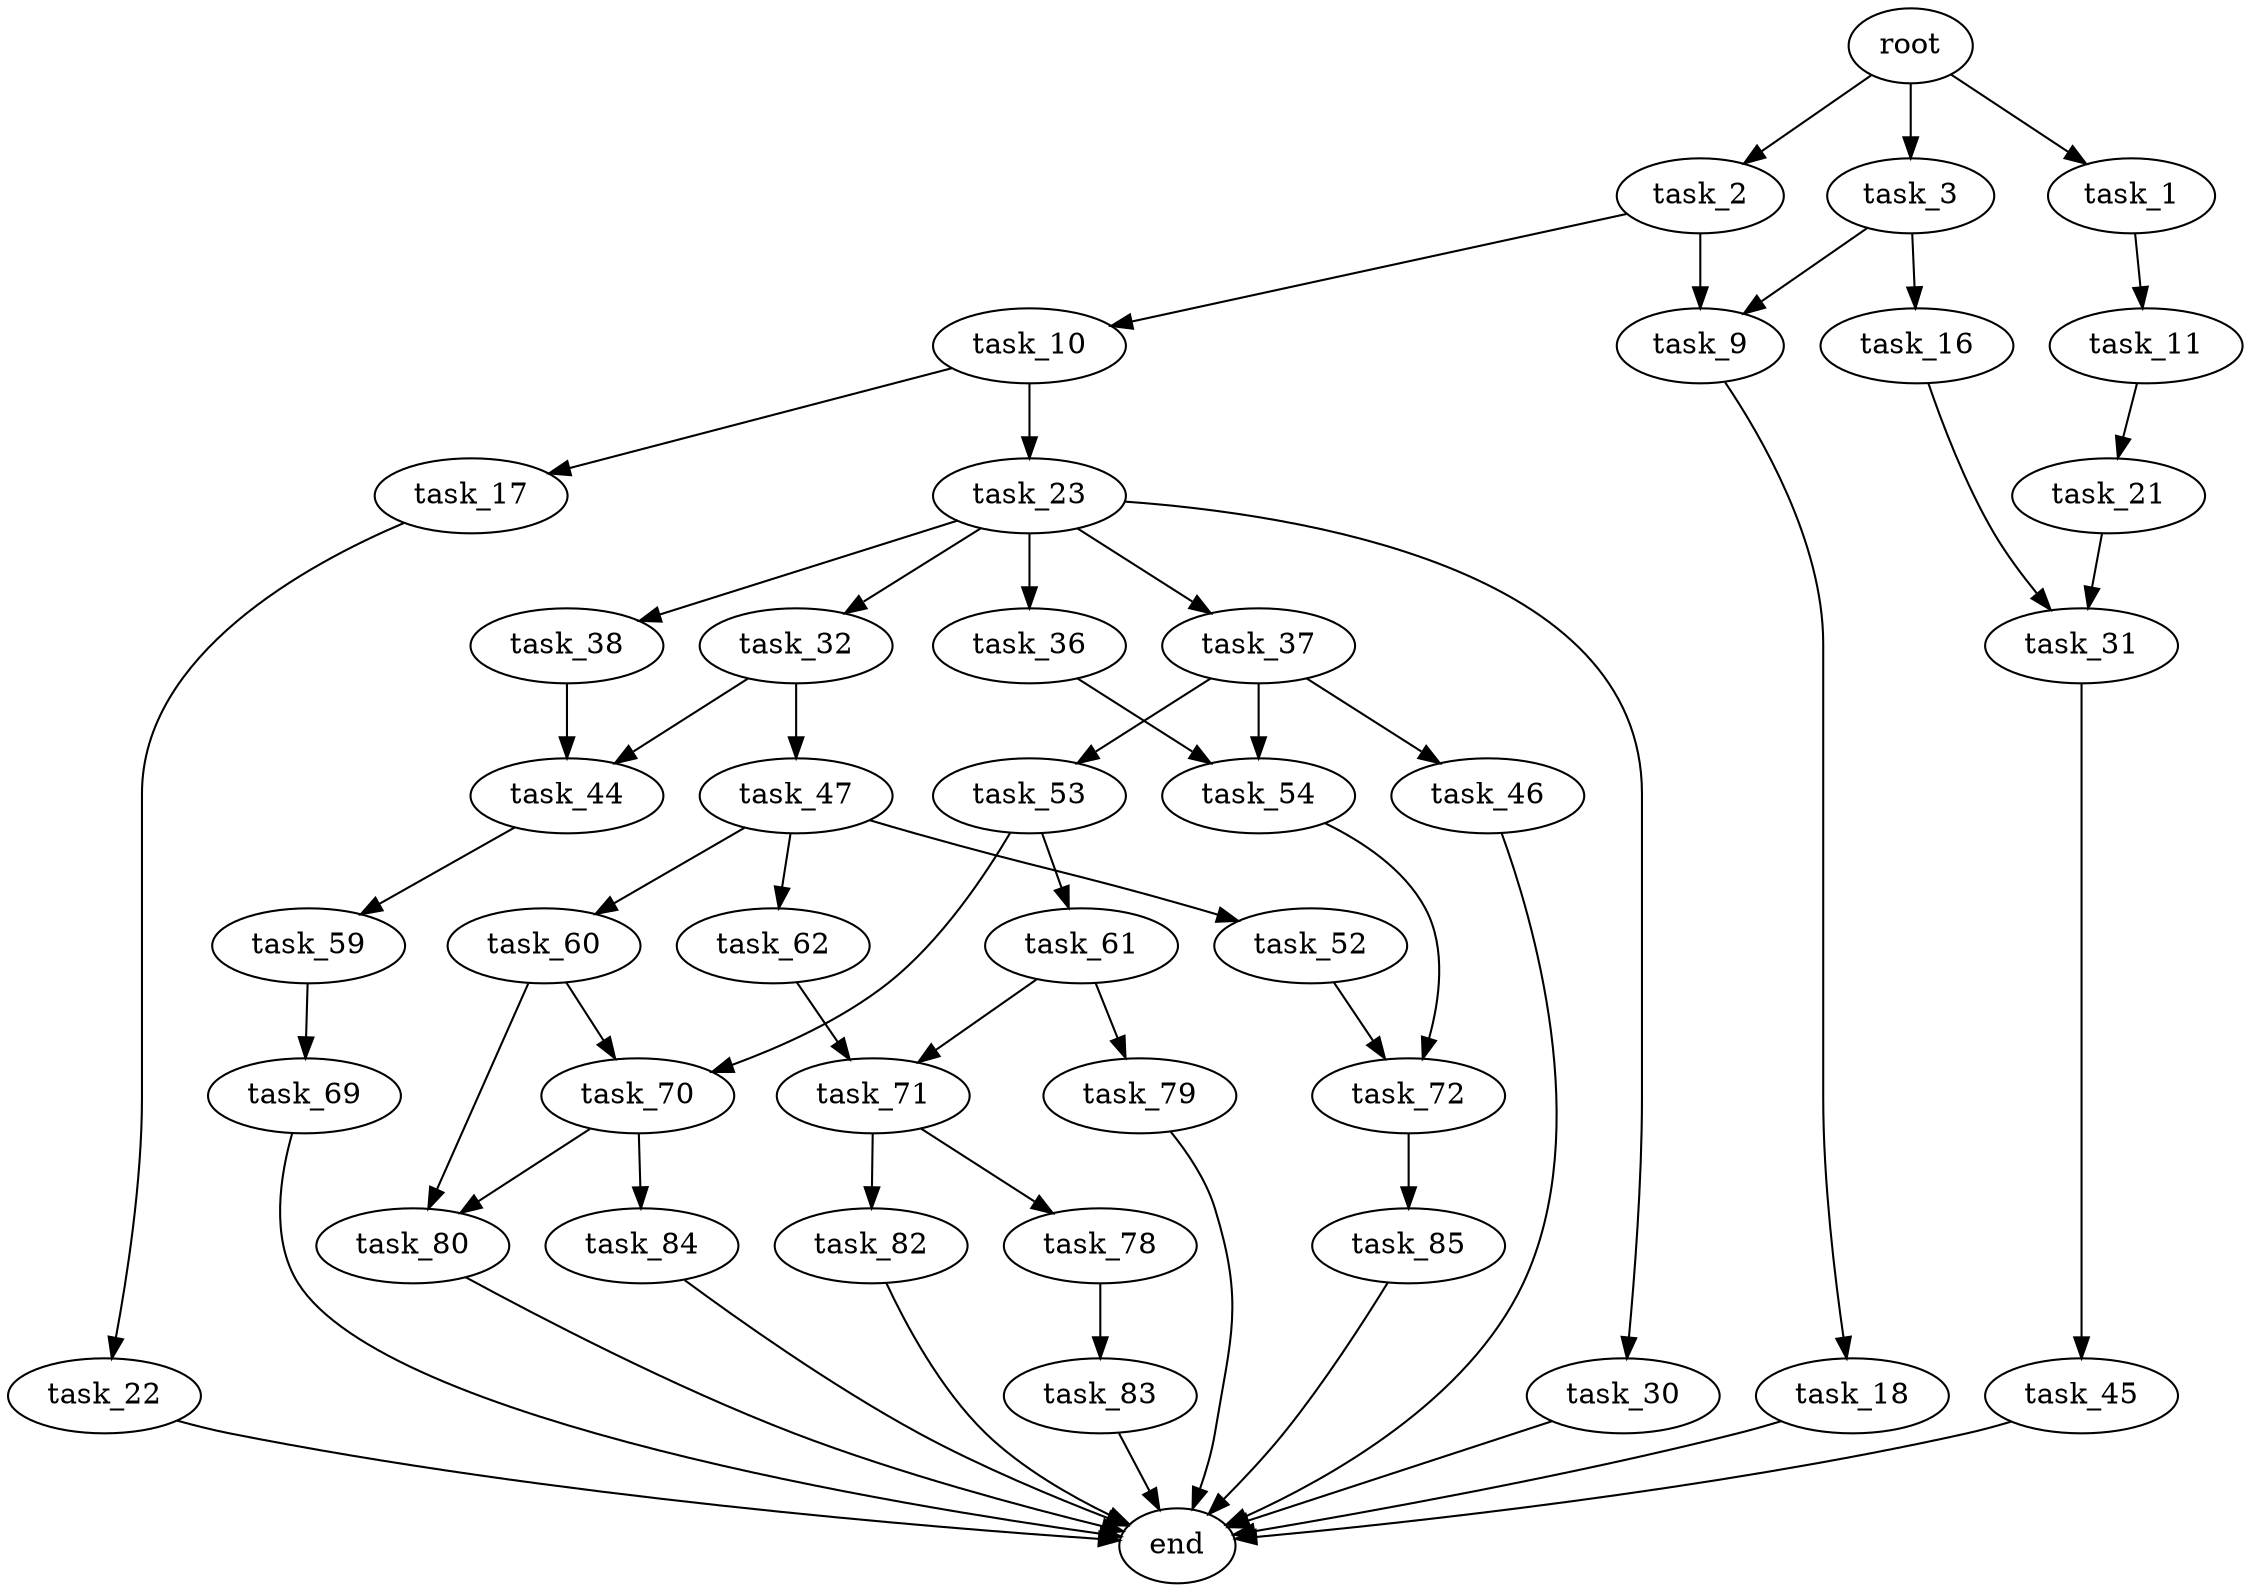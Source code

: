 digraph G {
  root [size="0.000000"];
  task_1 [size="68719476736.000000"];
  task_2 [size="134217728000.000000"];
  task_3 [size="368293445632.000000"];
  task_11 [size="68719476736.000000"];
  task_9 [size="68719476736.000000"];
  task_10 [size="738452859976.000000"];
  task_16 [size="36054803731.000000"];
  task_18 [size="7114693091.000000"];
  task_17 [size="2223933492.000000"];
  task_23 [size="8645268156.000000"];
  task_21 [size="5767249020.000000"];
  task_31 [size="231928233984.000000"];
  task_22 [size="611349242645.000000"];
  end [size="0.000000"];
  task_30 [size="11815046164.000000"];
  task_32 [size="50869969747.000000"];
  task_36 [size="1034040110.000000"];
  task_37 [size="24008308177.000000"];
  task_38 [size="79414217256.000000"];
  task_45 [size="16624511977.000000"];
  task_44 [size="137280851452.000000"];
  task_47 [size="368293445632.000000"];
  task_54 [size="533260476176.000000"];
  task_46 [size="68719476736.000000"];
  task_53 [size="1073741824000.000000"];
  task_59 [size="135237907272.000000"];
  task_52 [size="433390504.000000"];
  task_60 [size="209513856649.000000"];
  task_62 [size="12523808996.000000"];
  task_72 [size="134217728000.000000"];
  task_61 [size="257174888025.000000"];
  task_70 [size="8589934592.000000"];
  task_69 [size="68719476736.000000"];
  task_80 [size="591568121612.000000"];
  task_71 [size="146381657611.000000"];
  task_79 [size="25904317992.000000"];
  task_84 [size="219250521839.000000"];
  task_78 [size="9954015414.000000"];
  task_82 [size="16644099292.000000"];
  task_85 [size="2012309043.000000"];
  task_83 [size="3781898096.000000"];

  root -> task_1 [size="1.000000"];
  root -> task_2 [size="1.000000"];
  root -> task_3 [size="1.000000"];
  task_1 -> task_11 [size="134217728.000000"];
  task_2 -> task_9 [size="209715200.000000"];
  task_2 -> task_10 [size="209715200.000000"];
  task_3 -> task_9 [size="411041792.000000"];
  task_3 -> task_16 [size="411041792.000000"];
  task_11 -> task_21 [size="134217728.000000"];
  task_9 -> task_18 [size="134217728.000000"];
  task_10 -> task_17 [size="536870912.000000"];
  task_10 -> task_23 [size="536870912.000000"];
  task_16 -> task_31 [size="679477248.000000"];
  task_18 -> end [size="1.000000"];
  task_17 -> task_22 [size="209715200.000000"];
  task_23 -> task_30 [size="33554432.000000"];
  task_23 -> task_32 [size="33554432.000000"];
  task_23 -> task_36 [size="33554432.000000"];
  task_23 -> task_37 [size="33554432.000000"];
  task_23 -> task_38 [size="33554432.000000"];
  task_21 -> task_31 [size="134217728.000000"];
  task_31 -> task_45 [size="301989888.000000"];
  task_22 -> end [size="1.000000"];
  task_30 -> end [size="1.000000"];
  task_32 -> task_44 [size="838860800.000000"];
  task_32 -> task_47 [size="838860800.000000"];
  task_36 -> task_54 [size="33554432.000000"];
  task_37 -> task_46 [size="411041792.000000"];
  task_37 -> task_53 [size="411041792.000000"];
  task_37 -> task_54 [size="411041792.000000"];
  task_38 -> task_44 [size="134217728.000000"];
  task_45 -> end [size="1.000000"];
  task_44 -> task_59 [size="411041792.000000"];
  task_47 -> task_52 [size="411041792.000000"];
  task_47 -> task_60 [size="411041792.000000"];
  task_47 -> task_62 [size="411041792.000000"];
  task_54 -> task_72 [size="411041792.000000"];
  task_46 -> end [size="1.000000"];
  task_53 -> task_61 [size="838860800.000000"];
  task_53 -> task_70 [size="838860800.000000"];
  task_59 -> task_69 [size="536870912.000000"];
  task_52 -> task_72 [size="33554432.000000"];
  task_60 -> task_70 [size="209715200.000000"];
  task_60 -> task_80 [size="209715200.000000"];
  task_62 -> task_71 [size="33554432.000000"];
  task_72 -> task_85 [size="209715200.000000"];
  task_61 -> task_71 [size="411041792.000000"];
  task_61 -> task_79 [size="411041792.000000"];
  task_70 -> task_80 [size="33554432.000000"];
  task_70 -> task_84 [size="33554432.000000"];
  task_69 -> end [size="1.000000"];
  task_80 -> end [size="1.000000"];
  task_71 -> task_78 [size="209715200.000000"];
  task_71 -> task_82 [size="209715200.000000"];
  task_79 -> end [size="1.000000"];
  task_84 -> end [size="1.000000"];
  task_78 -> task_83 [size="301989888.000000"];
  task_82 -> end [size="1.000000"];
  task_85 -> end [size="1.000000"];
  task_83 -> end [size="1.000000"];
}
